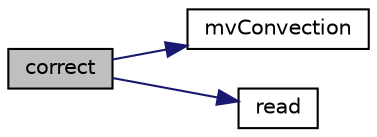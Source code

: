 digraph "correct"
{
  bgcolor="transparent";
  edge [fontname="Helvetica",fontsize="10",labelfontname="Helvetica",labelfontsize="10"];
  node [fontname="Helvetica",fontsize="10",shape=record];
  rankdir="LR";
  Node70 [label="correct",height=0.2,width=0.4,color="black", fillcolor="grey75", style="filled", fontcolor="black"];
  Node70 -> Node71 [color="midnightblue",fontsize="10",style="solid",fontname="Helvetica"];
  Node71 [label="mvConvection",height=0.2,width=0.4,color="black",URL="$a20132.html#a485ac6d8bab3756876f7dcf0087d72de"];
  Node70 -> Node72 [color="midnightblue",fontsize="10",style="solid",fontname="Helvetica"];
  Node72 [label="read",height=0.2,width=0.4,color="black",URL="$a32929.html#a0af3497ed352b77861a52b85e62f23ed",tooltip="Update properties from given dictionary. "];
}
